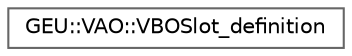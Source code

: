 digraph "Gráfico de jerarquía de clases"
{
 // LATEX_PDF_SIZE
  bgcolor="transparent";
  edge [fontname=Helvetica,fontsize=10,labelfontname=Helvetica,labelfontsize=10];
  node [fontname=Helvetica,fontsize=10,shape=box,height=0.2,width=0.4];
  rankdir="LR";
  Node0 [id="Node000000",label="GEU::VAO::VBOSlot_definition",height=0.2,width=0.4,color="grey40", fillcolor="white", style="filled",URL="$db/d03/struct_g_e_u_1_1_v_a_o_1_1_v_b_o_slot__definition.html",tooltip=" "];
}
